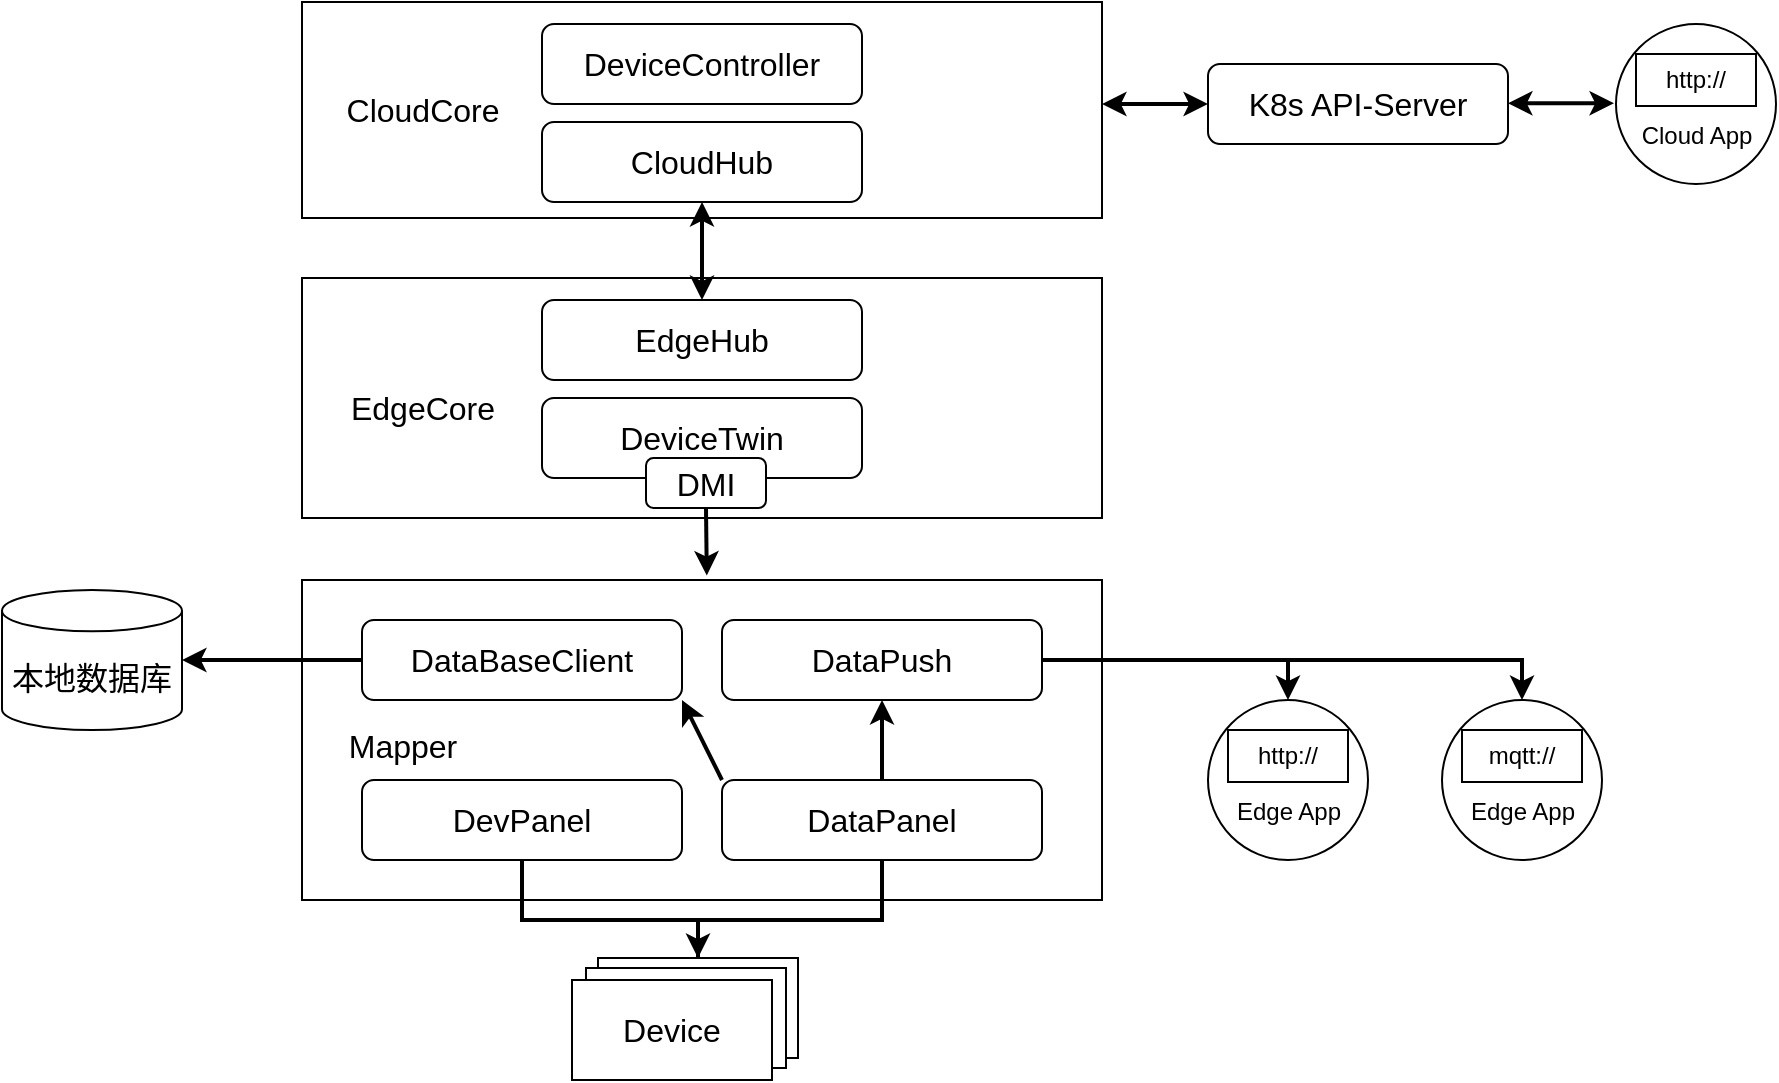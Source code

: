 <mxfile version="26.1.3">
  <diagram name="第 1 页" id="zbadS2uqk7GuedTdci7r">
    <mxGraphModel dx="954" dy="622" grid="1" gridSize="10" guides="1" tooltips="1" connect="1" arrows="1" fold="1" page="1" pageScale="1" pageWidth="827" pageHeight="1169" math="0" shadow="0">
      <root>
        <mxCell id="0" />
        <mxCell id="1" parent="0" />
        <mxCell id="LUJ0HTTkV73tYnxpB8u3-5" value="" style="rounded=0;whiteSpace=wrap;html=1;" parent="1" vertex="1">
          <mxGeometry x="160" y="132" width="400" height="108" as="geometry" />
        </mxCell>
        <mxCell id="LUJ0HTTkV73tYnxpB8u3-3" value="&lt;font style=&quot;font-size: 16px;&quot;&gt;DeviceController&lt;/font&gt;" style="rounded=1;whiteSpace=wrap;html=1;" parent="1" vertex="1">
          <mxGeometry x="280" y="143" width="160" height="40" as="geometry" />
        </mxCell>
        <mxCell id="LUJ0HTTkV73tYnxpB8u3-4" value="&lt;font size=&quot;3&quot;&gt;CloudHub&lt;/font&gt;" style="rounded=1;whiteSpace=wrap;html=1;" parent="1" vertex="1">
          <mxGeometry x="280" y="192" width="160" height="40" as="geometry" />
        </mxCell>
        <mxCell id="LUJ0HTTkV73tYnxpB8u3-6" value="&lt;font style=&quot;font-size: 16px;&quot;&gt;CloudCore&lt;/font&gt;" style="text;html=1;align=center;verticalAlign=middle;resizable=0;points=[];autosize=1;strokeColor=none;fillColor=none;" parent="1" vertex="1">
          <mxGeometry x="170" y="171" width="100" height="30" as="geometry" />
        </mxCell>
        <mxCell id="LUJ0HTTkV73tYnxpB8u3-7" value="" style="rounded=0;whiteSpace=wrap;html=1;" parent="1" vertex="1">
          <mxGeometry x="160" y="270" width="400" height="120" as="geometry" />
        </mxCell>
        <mxCell id="LUJ0HTTkV73tYnxpB8u3-8" value="&lt;font size=&quot;3&quot;&gt;EdgeHub&lt;/font&gt;" style="rounded=1;whiteSpace=wrap;html=1;" parent="1" vertex="1">
          <mxGeometry x="280" y="281" width="160" height="40" as="geometry" />
        </mxCell>
        <mxCell id="LUJ0HTTkV73tYnxpB8u3-9" value="&lt;font size=&quot;3&quot;&gt;DeviceTwin&lt;/font&gt;" style="rounded=1;whiteSpace=wrap;html=1;" parent="1" vertex="1">
          <mxGeometry x="280" y="330" width="160" height="40" as="geometry" />
        </mxCell>
        <mxCell id="LUJ0HTTkV73tYnxpB8u3-10" value="&lt;font style=&quot;font-size: 16px;&quot;&gt;EdgeCore&lt;/font&gt;" style="text;html=1;align=center;verticalAlign=middle;resizable=0;points=[];autosize=1;strokeColor=none;fillColor=none;" parent="1" vertex="1">
          <mxGeometry x="170" y="320" width="100" height="30" as="geometry" />
        </mxCell>
        <mxCell id="LUJ0HTTkV73tYnxpB8u3-11" value="&lt;font style=&quot;font-size: 16px;&quot;&gt;DMI&lt;/font&gt;" style="rounded=1;whiteSpace=wrap;html=1;" parent="1" vertex="1">
          <mxGeometry x="332" y="360" width="60" height="25" as="geometry" />
        </mxCell>
        <mxCell id="LUJ0HTTkV73tYnxpB8u3-12" value="" style="rounded=0;whiteSpace=wrap;html=1;" parent="1" vertex="1">
          <mxGeometry x="160" y="421" width="400" height="160" as="geometry" />
        </mxCell>
        <mxCell id="LUJ0HTTkV73tYnxpB8u3-13" value="&lt;font size=&quot;3&quot;&gt;DataBaseClient&lt;/font&gt;" style="rounded=1;whiteSpace=wrap;html=1;" parent="1" vertex="1">
          <mxGeometry x="190" y="441" width="160" height="40" as="geometry" />
        </mxCell>
        <mxCell id="LUJ0HTTkV73tYnxpB8u3-40" style="edgeStyle=orthogonalEdgeStyle;rounded=0;orthogonalLoop=1;jettySize=auto;html=1;exitX=1;exitY=0.5;exitDx=0;exitDy=0;entryX=0.5;entryY=0;entryDx=0;entryDy=0;strokeWidth=2;" parent="1" source="LUJ0HTTkV73tYnxpB8u3-14" target="LUJ0HTTkV73tYnxpB8u3-36" edge="1">
          <mxGeometry relative="1" as="geometry" />
        </mxCell>
        <mxCell id="LUJ0HTTkV73tYnxpB8u3-45" style="edgeStyle=orthogonalEdgeStyle;rounded=0;orthogonalLoop=1;jettySize=auto;html=1;exitX=1;exitY=0.5;exitDx=0;exitDy=0;entryX=0.5;entryY=0;entryDx=0;entryDy=0;strokeWidth=2;" parent="1" source="LUJ0HTTkV73tYnxpB8u3-14" target="LUJ0HTTkV73tYnxpB8u3-42" edge="1">
          <mxGeometry relative="1" as="geometry" />
        </mxCell>
        <mxCell id="LUJ0HTTkV73tYnxpB8u3-14" value="&lt;font size=&quot;3&quot;&gt;DataPush&lt;/font&gt;" style="rounded=1;whiteSpace=wrap;html=1;" parent="1" vertex="1">
          <mxGeometry x="370" y="441" width="160" height="40" as="geometry" />
        </mxCell>
        <mxCell id="LUJ0HTTkV73tYnxpB8u3-16" value="" style="edgeStyle=orthogonalEdgeStyle;rounded=0;orthogonalLoop=1;jettySize=auto;html=1;strokeWidth=2;" parent="1" source="LUJ0HTTkV73tYnxpB8u3-15" target="LUJ0HTTkV73tYnxpB8u3-14" edge="1">
          <mxGeometry relative="1" as="geometry" />
        </mxCell>
        <mxCell id="LUJ0HTTkV73tYnxpB8u3-17" style="rounded=0;orthogonalLoop=1;jettySize=auto;html=1;exitX=0;exitY=0;exitDx=0;exitDy=0;entryX=1;entryY=1;entryDx=0;entryDy=0;strokeWidth=2;" parent="1" source="LUJ0HTTkV73tYnxpB8u3-15" target="LUJ0HTTkV73tYnxpB8u3-13" edge="1">
          <mxGeometry relative="1" as="geometry" />
        </mxCell>
        <mxCell id="LUJ0HTTkV73tYnxpB8u3-35" style="edgeStyle=orthogonalEdgeStyle;rounded=0;orthogonalLoop=1;jettySize=auto;html=1;strokeWidth=2;exitX=0.5;exitY=1;exitDx=0;exitDy=0;" parent="1" source="LUJ0HTTkV73tYnxpB8u3-15" edge="1">
          <mxGeometry relative="1" as="geometry">
            <mxPoint x="450" y="551" as="sourcePoint" />
            <mxPoint x="358" y="631" as="targetPoint" />
            <Array as="points">
              <mxPoint x="450" y="591" />
              <mxPoint x="358" y="591" />
            </Array>
          </mxGeometry>
        </mxCell>
        <mxCell id="LUJ0HTTkV73tYnxpB8u3-15" value="&lt;font size=&quot;3&quot;&gt;DataPanel&lt;/font&gt;" style="rounded=1;whiteSpace=wrap;html=1;" parent="1" vertex="1">
          <mxGeometry x="370" y="521" width="160" height="40" as="geometry" />
        </mxCell>
        <mxCell id="LUJ0HTTkV73tYnxpB8u3-18" value="&lt;font size=&quot;3&quot;&gt;DevPanel&lt;/font&gt;" style="rounded=1;whiteSpace=wrap;html=1;" parent="1" vertex="1">
          <mxGeometry x="190" y="521" width="160" height="40" as="geometry" />
        </mxCell>
        <mxCell id="LUJ0HTTkV73tYnxpB8u3-19" value="&lt;font size=&quot;3&quot;&gt;Mapper&lt;/font&gt;" style="text;html=1;align=center;verticalAlign=middle;resizable=0;points=[];autosize=1;strokeColor=none;fillColor=none;" parent="1" vertex="1">
          <mxGeometry x="170" y="489" width="80" height="30" as="geometry" />
        </mxCell>
        <mxCell id="LUJ0HTTkV73tYnxpB8u3-20" value="&lt;font style=&quot;font-size: 16px;&quot;&gt;本地数据库&lt;/font&gt;" style="shape=cylinder3;whiteSpace=wrap;html=1;boundedLbl=1;backgroundOutline=1;size=10.333;" parent="1" vertex="1">
          <mxGeometry x="10" y="426" width="90" height="70" as="geometry" />
        </mxCell>
        <mxCell id="LUJ0HTTkV73tYnxpB8u3-21" style="edgeStyle=orthogonalEdgeStyle;rounded=0;orthogonalLoop=1;jettySize=auto;html=1;entryX=1;entryY=0.5;entryDx=0;entryDy=0;entryPerimeter=0;strokeWidth=2;" parent="1" source="LUJ0HTTkV73tYnxpB8u3-13" target="LUJ0HTTkV73tYnxpB8u3-20" edge="1">
          <mxGeometry relative="1" as="geometry" />
        </mxCell>
        <mxCell id="LUJ0HTTkV73tYnxpB8u3-24" style="rounded=0;orthogonalLoop=1;jettySize=auto;html=1;exitX=0.5;exitY=1;exitDx=0;exitDy=0;entryX=0.506;entryY=-0.014;entryDx=0;entryDy=0;entryPerimeter=0;strokeWidth=2;" parent="1" source="LUJ0HTTkV73tYnxpB8u3-11" target="LUJ0HTTkV73tYnxpB8u3-12" edge="1">
          <mxGeometry relative="1" as="geometry" />
        </mxCell>
        <mxCell id="LUJ0HTTkV73tYnxpB8u3-25" style="edgeStyle=orthogonalEdgeStyle;rounded=0;orthogonalLoop=1;jettySize=auto;html=1;exitX=0.5;exitY=1;exitDx=0;exitDy=0;entryX=0.5;entryY=0;entryDx=0;entryDy=0;strokeWidth=2;startArrow=classic;startFill=1;" parent="1" source="LUJ0HTTkV73tYnxpB8u3-4" target="LUJ0HTTkV73tYnxpB8u3-8" edge="1">
          <mxGeometry relative="1" as="geometry" />
        </mxCell>
        <mxCell id="LUJ0HTTkV73tYnxpB8u3-32" value="" style="group" parent="1" vertex="1" connectable="0">
          <mxGeometry x="295" y="610" width="113" height="61" as="geometry" />
        </mxCell>
        <mxCell id="LUJ0HTTkV73tYnxpB8u3-26" value="&lt;font style=&quot;font-size: 16px;&quot;&gt;Device&lt;/font&gt;" style="rounded=0;whiteSpace=wrap;html=1;" parent="LUJ0HTTkV73tYnxpB8u3-32" vertex="1">
          <mxGeometry x="13" width="100" height="50" as="geometry" />
        </mxCell>
        <mxCell id="LUJ0HTTkV73tYnxpB8u3-30" value="&lt;font style=&quot;font-size: 16px;&quot;&gt;Device&lt;/font&gt;" style="rounded=0;whiteSpace=wrap;html=1;" parent="LUJ0HTTkV73tYnxpB8u3-32" vertex="1">
          <mxGeometry x="7" y="5" width="100" height="50" as="geometry" />
        </mxCell>
        <mxCell id="LUJ0HTTkV73tYnxpB8u3-31" value="&lt;font style=&quot;font-size: 16px;&quot;&gt;Device&lt;/font&gt;" style="rounded=0;whiteSpace=wrap;html=1;" parent="LUJ0HTTkV73tYnxpB8u3-32" vertex="1">
          <mxGeometry y="11" width="100" height="50" as="geometry" />
        </mxCell>
        <mxCell id="LUJ0HTTkV73tYnxpB8u3-33" value="" style="endArrow=classic;html=1;rounded=0;strokeWidth=2;entryX=0.5;entryY=0;entryDx=0;entryDy=0;" parent="1" target="LUJ0HTTkV73tYnxpB8u3-26" edge="1">
          <mxGeometry width="50" height="50" relative="1" as="geometry">
            <mxPoint x="270" y="561" as="sourcePoint" />
            <mxPoint x="358" y="631" as="targetPoint" />
            <Array as="points">
              <mxPoint x="270" y="591" />
              <mxPoint x="320" y="591" />
              <mxPoint x="358" y="591" />
            </Array>
          </mxGeometry>
        </mxCell>
        <mxCell id="LUJ0HTTkV73tYnxpB8u3-39" value="" style="group" parent="1" vertex="1" connectable="0">
          <mxGeometry x="613" y="481" width="80" height="80" as="geometry" />
        </mxCell>
        <mxCell id="LUJ0HTTkV73tYnxpB8u3-36" value="" style="ellipse;whiteSpace=wrap;html=1;aspect=fixed;" parent="LUJ0HTTkV73tYnxpB8u3-39" vertex="1">
          <mxGeometry width="80" height="80" as="geometry" />
        </mxCell>
        <mxCell id="LUJ0HTTkV73tYnxpB8u3-37" value="http://" style="rounded=0;whiteSpace=wrap;html=1;" parent="LUJ0HTTkV73tYnxpB8u3-39" vertex="1">
          <mxGeometry x="10" y="15" width="60" height="26" as="geometry" />
        </mxCell>
        <mxCell id="LUJ0HTTkV73tYnxpB8u3-38" value="Edge App" style="text;html=1;align=center;verticalAlign=middle;resizable=0;points=[];autosize=1;strokeColor=none;fillColor=none;" parent="LUJ0HTTkV73tYnxpB8u3-39" vertex="1">
          <mxGeometry y="41" width="80" height="30" as="geometry" />
        </mxCell>
        <mxCell id="LUJ0HTTkV73tYnxpB8u3-41" value="" style="group" parent="1" vertex="1" connectable="0">
          <mxGeometry x="730" y="481" width="80" height="80" as="geometry" />
        </mxCell>
        <mxCell id="LUJ0HTTkV73tYnxpB8u3-42" value="" style="ellipse;whiteSpace=wrap;html=1;aspect=fixed;" parent="LUJ0HTTkV73tYnxpB8u3-41" vertex="1">
          <mxGeometry width="80" height="80" as="geometry" />
        </mxCell>
        <mxCell id="LUJ0HTTkV73tYnxpB8u3-43" value="mqtt://" style="rounded=0;whiteSpace=wrap;html=1;" parent="LUJ0HTTkV73tYnxpB8u3-41" vertex="1">
          <mxGeometry x="10" y="15" width="60" height="26" as="geometry" />
        </mxCell>
        <mxCell id="LUJ0HTTkV73tYnxpB8u3-44" value="Edge App" style="text;html=1;align=center;verticalAlign=middle;resizable=0;points=[];autosize=1;strokeColor=none;fillColor=none;" parent="LUJ0HTTkV73tYnxpB8u3-41" vertex="1">
          <mxGeometry y="41" width="80" height="30" as="geometry" />
        </mxCell>
        <mxCell id="LUJ0HTTkV73tYnxpB8u3-46" style="rounded=0;orthogonalLoop=1;jettySize=auto;html=1;exitX=1;exitY=0.5;exitDx=0;exitDy=0;strokeWidth=2;startArrow=classic;startFill=1;entryX=0;entryY=0.5;entryDx=0;entryDy=0;" parent="1" target="LUJ0HTTkV73tYnxpB8u3-49" edge="1">
          <mxGeometry relative="1" as="geometry">
            <mxPoint x="560" y="183" as="sourcePoint" />
            <mxPoint x="640" y="183" as="targetPoint" />
          </mxGeometry>
        </mxCell>
        <mxCell id="LUJ0HTTkV73tYnxpB8u3-49" value="&lt;font style=&quot;font-size: 16px;&quot;&gt;K8s API-Server&lt;/font&gt;" style="rounded=1;whiteSpace=wrap;html=1;" parent="1" vertex="1">
          <mxGeometry x="613" y="163" width="150" height="40" as="geometry" />
        </mxCell>
        <mxCell id="LUJ0HTTkV73tYnxpB8u3-51" style="rounded=0;orthogonalLoop=1;jettySize=auto;html=1;exitX=1;exitY=0.5;exitDx=0;exitDy=0;strokeWidth=2;startArrow=classic;startFill=1;entryX=0;entryY=0.5;entryDx=0;entryDy=0;" parent="1" edge="1">
          <mxGeometry relative="1" as="geometry">
            <mxPoint x="763" y="182.66" as="sourcePoint" />
            <mxPoint x="816" y="182.66" as="targetPoint" />
          </mxGeometry>
        </mxCell>
        <mxCell id="LUJ0HTTkV73tYnxpB8u3-52" value="" style="group" parent="1" vertex="1" connectable="0">
          <mxGeometry x="817" y="143" width="80" height="80" as="geometry" />
        </mxCell>
        <mxCell id="LUJ0HTTkV73tYnxpB8u3-53" value="" style="ellipse;whiteSpace=wrap;html=1;aspect=fixed;" parent="LUJ0HTTkV73tYnxpB8u3-52" vertex="1">
          <mxGeometry width="80" height="80" as="geometry" />
        </mxCell>
        <mxCell id="LUJ0HTTkV73tYnxpB8u3-54" value="http://" style="rounded=0;whiteSpace=wrap;html=1;" parent="LUJ0HTTkV73tYnxpB8u3-52" vertex="1">
          <mxGeometry x="10" y="15" width="60" height="26" as="geometry" />
        </mxCell>
        <mxCell id="LUJ0HTTkV73tYnxpB8u3-55" value="Cloud App" style="text;html=1;align=center;verticalAlign=middle;resizable=0;points=[];autosize=1;strokeColor=none;fillColor=none;" parent="LUJ0HTTkV73tYnxpB8u3-52" vertex="1">
          <mxGeometry y="41" width="80" height="30" as="geometry" />
        </mxCell>
      </root>
    </mxGraphModel>
  </diagram>
</mxfile>
